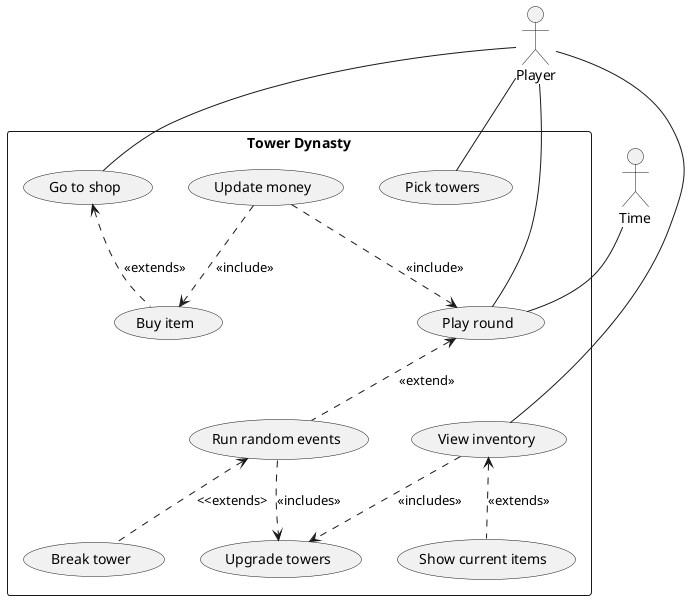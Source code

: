 @startuml
actor "Player" as A1
actor "Time" as A2

rectangle "Tower Dynasty" {
    usecase "Play round" as UC1
    usecase "Show current items" as UC2
    usecase "View inventory" as UC3
    usecase "Buy item" as UC4
    usecase "Break tower" as UC5
    usecase "Pick towers" as UC6
    usecase "Upgrade towers" as UC7
    usecase "Go to shop" as UC8
    usecase "Update money" as UC9
    usecase "Run random events" as UC10
}

A1 -- UC1
A1 -- UC3
A1 -- UC6
A1 -- UC8

A2 -- UC1

UC3 <.. UC2: <<extends>>
UC3 ..> UC7: <<includes>>
UC10 ..> UC7: <<includes>>
UC10 <.. UC5: <<extends>
UC8 <.. UC4: <<extends>>
UC9 ..> UC4: <<include>>
UC9 ..> UC1: <<include>>
UC1 <.. UC10: <<extend>>
@enduml